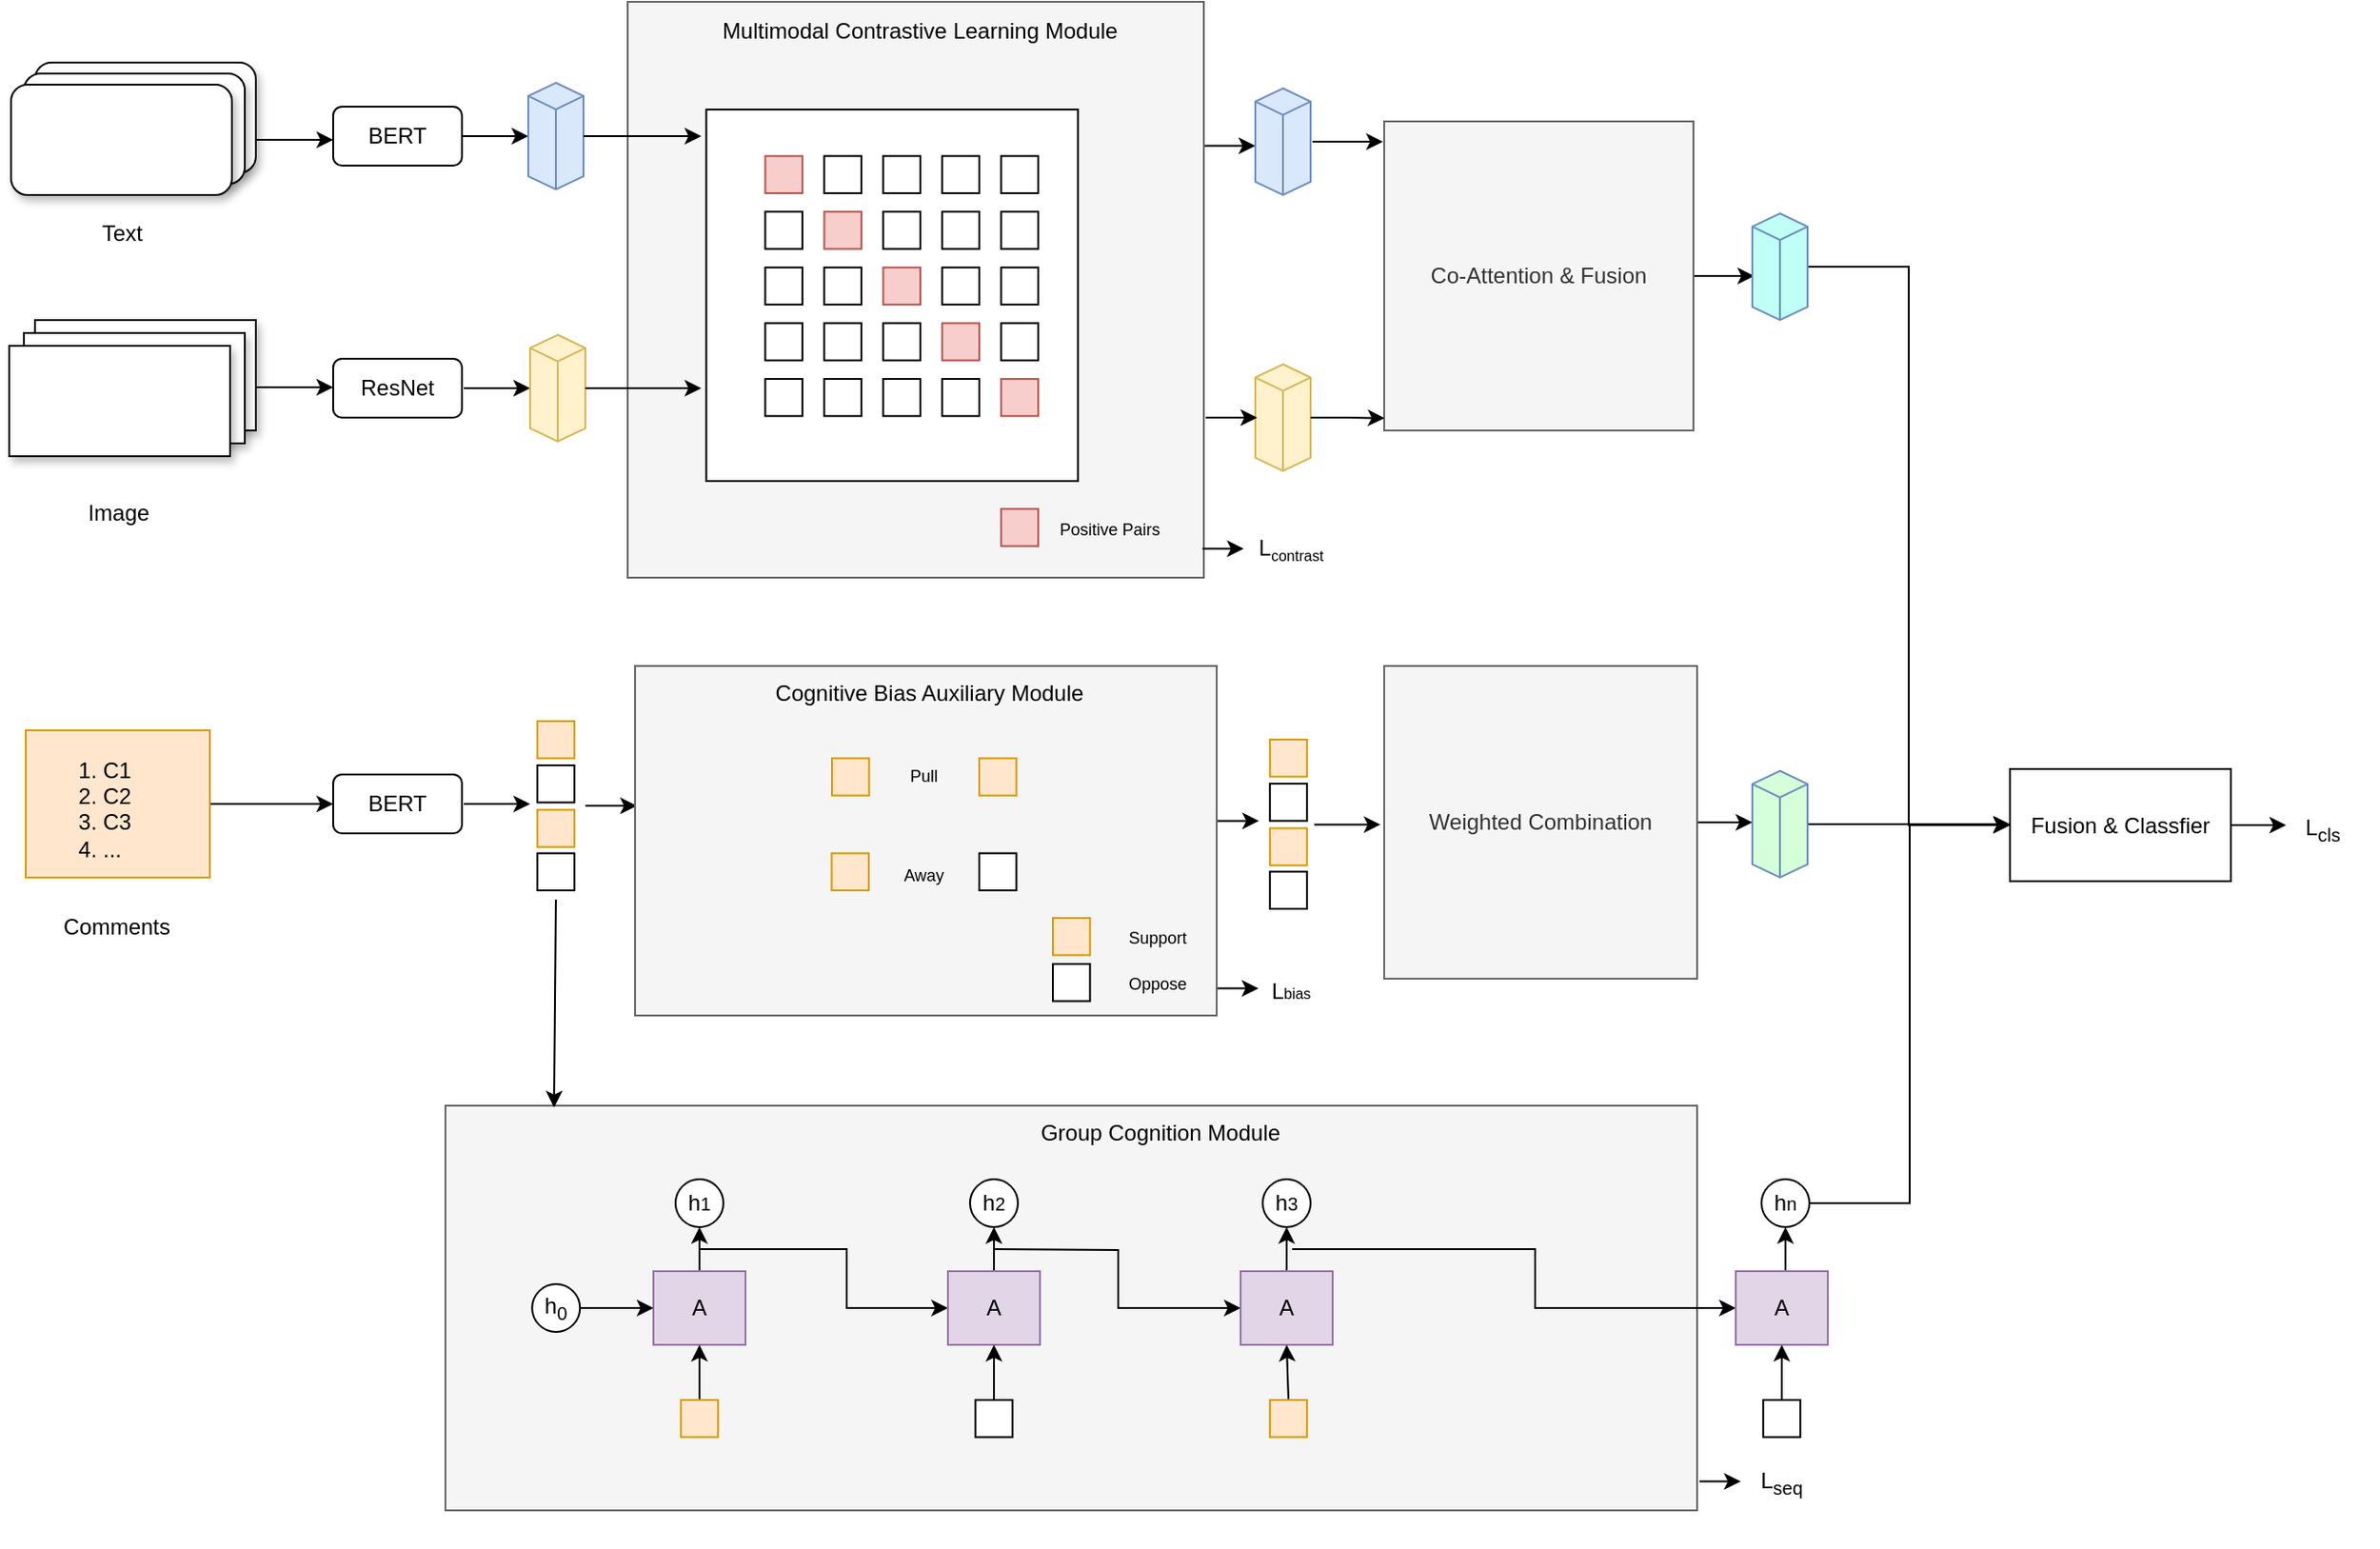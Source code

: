 <mxfile version="26.0.16">
  <diagram name="第 1 页" id="A5arc3K6DWoqKsejv3OW">
    <mxGraphModel dx="2078" dy="919" grid="0" gridSize="10" guides="0" tooltips="1" connect="0" arrows="0" fold="1" page="0" pageScale="1" pageWidth="827" pageHeight="1169" math="0" shadow="0">
      <root>
        <mxCell id="0" />
        <mxCell id="1" parent="0" />
        <mxCell id="rZPklnPWn8Zfk5MZy2Hi-1" value="" style="rounded=1;whiteSpace=wrap;html=1;shadow=1;" parent="1" vertex="1">
          <mxGeometry x="17" y="205" width="120" height="60" as="geometry" />
        </mxCell>
        <mxCell id="rZPklnPWn8Zfk5MZy2Hi-2" value="" style="rounded=1;whiteSpace=wrap;html=1;shadow=1;" parent="1" vertex="1">
          <mxGeometry x="11" y="211" width="120" height="60" as="geometry" />
        </mxCell>
        <mxCell id="rZPklnPWn8Zfk5MZy2Hi-3" value="" style="rounded=1;whiteSpace=wrap;html=1;shadow=1;" parent="1" vertex="1">
          <mxGeometry x="4" y="217" width="120" height="60" as="geometry" />
        </mxCell>
        <mxCell id="rZPklnPWn8Zfk5MZy2Hi-4" value="Text" style="text;html=1;align=center;verticalAlign=middle;resizable=0;points=[];autosize=1;strokeColor=none;fillColor=none;" parent="1" vertex="1">
          <mxGeometry x="39" y="283" width="50" height="30" as="geometry" />
        </mxCell>
        <mxCell id="rZPklnPWn8Zfk5MZy2Hi-6" value="" style="rounded=0;whiteSpace=wrap;html=1;shadow=1;" parent="1" vertex="1">
          <mxGeometry x="17" y="345" width="120" height="60" as="geometry" />
        </mxCell>
        <mxCell id="rZPklnPWn8Zfk5MZy2Hi-7" value="" style="rounded=0;whiteSpace=wrap;html=1;shadow=1;" parent="1" vertex="1">
          <mxGeometry x="11" y="352" width="120" height="60" as="geometry" />
        </mxCell>
        <mxCell id="rZPklnPWn8Zfk5MZy2Hi-8" value="" style="rounded=0;whiteSpace=wrap;html=1;shadow=1;" parent="1" vertex="1">
          <mxGeometry x="3" y="359" width="120" height="60" as="geometry" />
        </mxCell>
        <mxCell id="rZPklnPWn8Zfk5MZy2Hi-9" value="Image" style="text;html=1;align=center;verticalAlign=middle;resizable=0;points=[];autosize=1;strokeColor=none;fillColor=none;" parent="1" vertex="1">
          <mxGeometry x="32" y="435" width="60" height="30" as="geometry" />
        </mxCell>
        <mxCell id="rZPklnPWn8Zfk5MZy2Hi-13" value="" style="rounded=0;orthogonalLoop=1;jettySize=auto;html=1;exitX=1;exitY=0.75;exitDx=0;exitDy=0;entryX=0;entryY=0.5;entryDx=0;entryDy=0;" parent="1" edge="1">
          <mxGeometry relative="1" as="geometry">
            <mxPoint x="137" y="247" as="sourcePoint" />
            <mxPoint x="179" y="247" as="targetPoint" />
          </mxGeometry>
        </mxCell>
        <mxCell id="rZPklnPWn8Zfk5MZy2Hi-17" value="" style="rounded=0;orthogonalLoop=1;jettySize=auto;html=1;" parent="1" source="rZPklnPWn8Zfk5MZy2Hi-10" target="rZPklnPWn8Zfk5MZy2Hi-16" edge="1">
          <mxGeometry relative="1" as="geometry" />
        </mxCell>
        <mxCell id="rZPklnPWn8Zfk5MZy2Hi-10" value="BERT" style="rounded=1;whiteSpace=wrap;html=1;" parent="1" vertex="1">
          <mxGeometry x="179" y="229" width="70" height="32" as="geometry" />
        </mxCell>
        <mxCell id="rZPklnPWn8Zfk5MZy2Hi-11" value="ResNet" style="rounded=1;whiteSpace=wrap;html=1;" parent="1" vertex="1">
          <mxGeometry x="179" y="366" width="70" height="32" as="geometry" />
        </mxCell>
        <mxCell id="rZPklnPWn8Zfk5MZy2Hi-15" value="" style="rounded=0;orthogonalLoop=1;jettySize=auto;html=1;exitX=1;exitY=0.75;exitDx=0;exitDy=0;entryX=0;entryY=0.5;entryDx=0;entryDy=0;" parent="1" edge="1">
          <mxGeometry relative="1" as="geometry">
            <mxPoint x="137" y="381.5" as="sourcePoint" />
            <mxPoint x="179" y="381.5" as="targetPoint" />
          </mxGeometry>
        </mxCell>
        <mxCell id="rZPklnPWn8Zfk5MZy2Hi-16" value="" style="html=1;whiteSpace=wrap;shape=isoCube2;backgroundOutline=1;isoAngle=15;fillColor=#dae8fc;strokeColor=#6c8ebf;" parent="1" vertex="1">
          <mxGeometry x="285" y="216" width="30" height="58" as="geometry" />
        </mxCell>
        <mxCell id="rZPklnPWn8Zfk5MZy2Hi-19" value="" style="rounded=0;orthogonalLoop=1;jettySize=auto;html=1;" parent="1" target="rZPklnPWn8Zfk5MZy2Hi-20" edge="1">
          <mxGeometry relative="1" as="geometry">
            <mxPoint x="250" y="382" as="sourcePoint" />
          </mxGeometry>
        </mxCell>
        <mxCell id="rZPklnPWn8Zfk5MZy2Hi-20" value="" style="html=1;whiteSpace=wrap;shape=isoCube2;backgroundOutline=1;isoAngle=15;fillColor=#fff2cc;strokeColor=#d6b656;" parent="1" vertex="1">
          <mxGeometry x="286" y="353" width="30" height="58" as="geometry" />
        </mxCell>
        <mxCell id="rZPklnPWn8Zfk5MZy2Hi-192" style="edgeStyle=orthogonalEdgeStyle;rounded=0;orthogonalLoop=1;jettySize=auto;html=1;exitX=1;exitY=0.5;exitDx=0;exitDy=0;entryX=0;entryY=0.5;entryDx=0;entryDy=0;" parent="1" source="rZPklnPWn8Zfk5MZy2Hi-23" target="rZPklnPWn8Zfk5MZy2Hi-190" edge="1">
          <mxGeometry relative="1" as="geometry" />
        </mxCell>
        <mxCell id="rZPklnPWn8Zfk5MZy2Hi-23" value="&lt;ol&gt;&lt;li&gt;C1&lt;/li&gt;&lt;li&gt;C2&lt;/li&gt;&lt;li&gt;C3&lt;/li&gt;&lt;li&gt;...&lt;/li&gt;&lt;/ol&gt;" style="text;strokeColor=#d79b00;fillColor=#ffe6cc;html=1;whiteSpace=wrap;verticalAlign=middle;overflow=hidden;" parent="1" vertex="1">
          <mxGeometry x="12" y="568" width="100" height="80" as="geometry" />
        </mxCell>
        <mxCell id="rZPklnPWn8Zfk5MZy2Hi-24" value="Comments" style="text;html=1;align=center;verticalAlign=middle;resizable=0;points=[];autosize=1;strokeColor=none;fillColor=none;" parent="1" vertex="1">
          <mxGeometry x="21" y="660" width="80" height="30" as="geometry" />
        </mxCell>
        <mxCell id="rZPklnPWn8Zfk5MZy2Hi-27" value="" style="group;" parent="1" vertex="1" connectable="0">
          <mxGeometry x="339" y="172" width="331" height="313" as="geometry" />
        </mxCell>
        <mxCell id="rZPklnPWn8Zfk5MZy2Hi-165" style="edgeStyle=orthogonalEdgeStyle;rounded=0;orthogonalLoop=1;jettySize=auto;html=1;exitX=1;exitY=0.25;exitDx=0;exitDy=0;" parent="rZPklnPWn8Zfk5MZy2Hi-27" source="rZPklnPWn8Zfk5MZy2Hi-25" edge="1">
          <mxGeometry relative="1" as="geometry">
            <mxPoint x="341" y="78" as="targetPoint" />
          </mxGeometry>
        </mxCell>
        <mxCell id="rZPklnPWn8Zfk5MZy2Hi-25" value="" style="whiteSpace=wrap;html=1;aspect=fixed;fillColor=#f5f5f5;fontColor=#333333;strokeColor=#666666;" parent="rZPklnPWn8Zfk5MZy2Hi-27" vertex="1">
          <mxGeometry width="313" height="313" as="geometry" />
        </mxCell>
        <mxCell id="rZPklnPWn8Zfk5MZy2Hi-26" value="" style="whiteSpace=wrap;html=1;aspect=fixed;" parent="rZPklnPWn8Zfk5MZy2Hi-27" vertex="1">
          <mxGeometry x="42.71" y="58.561" width="201.935" height="201.935" as="geometry" />
        </mxCell>
        <mxCell id="rZPklnPWn8Zfk5MZy2Hi-28" value="Multimodal Contrastive Learning Module&amp;nbsp;" style="text;html=1;align=center;verticalAlign=middle;whiteSpace=wrap;rounded=0;strokeWidth=5;" parent="rZPklnPWn8Zfk5MZy2Hi-27" vertex="1">
          <mxGeometry x="26.694" y="1.01" width="266.935" height="30.29" as="geometry" />
        </mxCell>
        <mxCell id="rZPklnPWn8Zfk5MZy2Hi-29" value="" style="whiteSpace=wrap;html=1;aspect=fixed;fillColor=#f8cecc;strokeColor=#b85450;" parent="rZPklnPWn8Zfk5MZy2Hi-27" vertex="1">
          <mxGeometry x="74.742" y="83.803" width="20.194" height="20.194" as="geometry" />
        </mxCell>
        <mxCell id="rZPklnPWn8Zfk5MZy2Hi-32" value="" style="whiteSpace=wrap;html=1;aspect=fixed;" parent="rZPklnPWn8Zfk5MZy2Hi-27" vertex="1">
          <mxGeometry x="106.774" y="83.803" width="20.194" height="20.194" as="geometry" />
        </mxCell>
        <mxCell id="rZPklnPWn8Zfk5MZy2Hi-33" value="" style="whiteSpace=wrap;html=1;aspect=fixed;" parent="rZPklnPWn8Zfk5MZy2Hi-27" vertex="1">
          <mxGeometry x="138.806" y="83.803" width="20.194" height="20.194" as="geometry" />
        </mxCell>
        <mxCell id="rZPklnPWn8Zfk5MZy2Hi-38" value="" style="whiteSpace=wrap;html=1;aspect=fixed;" parent="rZPklnPWn8Zfk5MZy2Hi-27" vertex="1">
          <mxGeometry x="170.839" y="83.803" width="20.194" height="20.194" as="geometry" />
        </mxCell>
        <mxCell id="rZPklnPWn8Zfk5MZy2Hi-39" value="" style="whiteSpace=wrap;html=1;aspect=fixed;" parent="rZPklnPWn8Zfk5MZy2Hi-27" vertex="1">
          <mxGeometry x="202.871" y="83.803" width="20.194" height="20.194" as="geometry" />
        </mxCell>
        <mxCell id="rZPklnPWn8Zfk5MZy2Hi-42" value="" style="whiteSpace=wrap;html=1;aspect=fixed;" parent="rZPklnPWn8Zfk5MZy2Hi-27" vertex="1">
          <mxGeometry x="74.742" y="114.094" width="20.194" height="20.194" as="geometry" />
        </mxCell>
        <mxCell id="rZPklnPWn8Zfk5MZy2Hi-48" value="" style="whiteSpace=wrap;html=1;aspect=fixed;" parent="rZPklnPWn8Zfk5MZy2Hi-27" vertex="1">
          <mxGeometry x="74.742" y="144.384" width="20.194" height="20.194" as="geometry" />
        </mxCell>
        <mxCell id="rZPklnPWn8Zfk5MZy2Hi-51" value="" style="whiteSpace=wrap;html=1;aspect=fixed;" parent="rZPklnPWn8Zfk5MZy2Hi-27" vertex="1">
          <mxGeometry x="74.742" y="174.674" width="20.194" height="20.194" as="geometry" />
        </mxCell>
        <mxCell id="rZPklnPWn8Zfk5MZy2Hi-52" value="" style="whiteSpace=wrap;html=1;aspect=fixed;" parent="rZPklnPWn8Zfk5MZy2Hi-27" vertex="1">
          <mxGeometry x="74.742" y="204.965" width="20.194" height="20.194" as="geometry" />
        </mxCell>
        <mxCell id="rZPklnPWn8Zfk5MZy2Hi-55" value="" style="whiteSpace=wrap;html=1;aspect=fixed;" parent="rZPklnPWn8Zfk5MZy2Hi-27" vertex="1">
          <mxGeometry x="106.774" y="204.965" width="20.194" height="20.194" as="geometry" />
        </mxCell>
        <mxCell id="rZPklnPWn8Zfk5MZy2Hi-57" value="" style="whiteSpace=wrap;html=1;aspect=fixed;" parent="rZPklnPWn8Zfk5MZy2Hi-27" vertex="1">
          <mxGeometry x="138.806" y="204.965" width="20.194" height="20.194" as="geometry" />
        </mxCell>
        <mxCell id="rZPklnPWn8Zfk5MZy2Hi-58" value="" style="whiteSpace=wrap;html=1;aspect=fixed;" parent="rZPklnPWn8Zfk5MZy2Hi-27" vertex="1">
          <mxGeometry x="170.839" y="204.965" width="20.194" height="20.194" as="geometry" />
        </mxCell>
        <mxCell id="rZPklnPWn8Zfk5MZy2Hi-59" value="" style="whiteSpace=wrap;html=1;aspect=fixed;fillColor=#f8cecc;strokeColor=#b85450;" parent="rZPklnPWn8Zfk5MZy2Hi-27" vertex="1">
          <mxGeometry x="202.871" y="204.965" width="20.194" height="20.194" as="geometry" />
        </mxCell>
        <mxCell id="rZPklnPWn8Zfk5MZy2Hi-61" value="" style="whiteSpace=wrap;html=1;aspect=fixed;" parent="rZPklnPWn8Zfk5MZy2Hi-27" vertex="1">
          <mxGeometry x="202.871" y="174.674" width="20.194" height="20.194" as="geometry" />
        </mxCell>
        <mxCell id="rZPklnPWn8Zfk5MZy2Hi-62" value="" style="whiteSpace=wrap;html=1;aspect=fixed;" parent="rZPklnPWn8Zfk5MZy2Hi-27" vertex="1">
          <mxGeometry x="202.871" y="144.384" width="20.194" height="20.194" as="geometry" />
        </mxCell>
        <mxCell id="rZPklnPWn8Zfk5MZy2Hi-82" value="" style="whiteSpace=wrap;html=1;aspect=fixed;" parent="rZPklnPWn8Zfk5MZy2Hi-27" vertex="1">
          <mxGeometry x="202.871" y="114.094" width="20.194" height="20.194" as="geometry" />
        </mxCell>
        <mxCell id="rZPklnPWn8Zfk5MZy2Hi-83" value="" style="whiteSpace=wrap;html=1;aspect=fixed;fillColor=#f8cecc;strokeColor=#b85450;" parent="rZPklnPWn8Zfk5MZy2Hi-27" vertex="1">
          <mxGeometry x="106.774" y="114.094" width="20.194" height="20.194" as="geometry" />
        </mxCell>
        <mxCell id="rZPklnPWn8Zfk5MZy2Hi-86" value="" style="whiteSpace=wrap;html=1;aspect=fixed;" parent="rZPklnPWn8Zfk5MZy2Hi-27" vertex="1">
          <mxGeometry x="106.774" y="144.384" width="20.194" height="20.194" as="geometry" />
        </mxCell>
        <mxCell id="rZPklnPWn8Zfk5MZy2Hi-87" value="" style="whiteSpace=wrap;html=1;aspect=fixed;" parent="rZPklnPWn8Zfk5MZy2Hi-27" vertex="1">
          <mxGeometry x="106.774" y="174.674" width="20.194" height="20.194" as="geometry" />
        </mxCell>
        <mxCell id="rZPklnPWn8Zfk5MZy2Hi-88" value="" style="whiteSpace=wrap;html=1;aspect=fixed;" parent="rZPklnPWn8Zfk5MZy2Hi-27" vertex="1">
          <mxGeometry x="138.806" y="114.094" width="20.194" height="20.194" as="geometry" />
        </mxCell>
        <mxCell id="rZPklnPWn8Zfk5MZy2Hi-89" value="" style="whiteSpace=wrap;html=1;aspect=fixed;fillColor=#f8cecc;strokeColor=#b85450;" parent="rZPklnPWn8Zfk5MZy2Hi-27" vertex="1">
          <mxGeometry x="138.806" y="144.384" width="20.194" height="20.194" as="geometry" />
        </mxCell>
        <mxCell id="rZPklnPWn8Zfk5MZy2Hi-91" value="" style="whiteSpace=wrap;html=1;aspect=fixed;" parent="rZPklnPWn8Zfk5MZy2Hi-27" vertex="1">
          <mxGeometry x="138.806" y="174.674" width="20.194" height="20.194" as="geometry" />
        </mxCell>
        <mxCell id="rZPklnPWn8Zfk5MZy2Hi-118" value="" style="whiteSpace=wrap;html=1;aspect=fixed;" parent="rZPklnPWn8Zfk5MZy2Hi-27" vertex="1">
          <mxGeometry x="170.839" y="114.094" width="20.194" height="20.194" as="geometry" />
        </mxCell>
        <mxCell id="rZPklnPWn8Zfk5MZy2Hi-119" value="" style="whiteSpace=wrap;html=1;aspect=fixed;" parent="rZPklnPWn8Zfk5MZy2Hi-27" vertex="1">
          <mxGeometry x="170.839" y="144.384" width="20.194" height="20.194" as="geometry" />
        </mxCell>
        <mxCell id="rZPklnPWn8Zfk5MZy2Hi-149" value="" style="whiteSpace=wrap;html=1;aspect=fixed;fillColor=#f8cecc;strokeColor=#b85450;" parent="rZPklnPWn8Zfk5MZy2Hi-27" vertex="1">
          <mxGeometry x="170.839" y="174.674" width="20.194" height="20.194" as="geometry" />
        </mxCell>
        <mxCell id="rZPklnPWn8Zfk5MZy2Hi-155" value="" style="whiteSpace=wrap;html=1;aspect=fixed;fillColor=#f8cecc;strokeColor=#b85450;" parent="rZPklnPWn8Zfk5MZy2Hi-27" vertex="1">
          <mxGeometry x="202.871" y="275.642" width="20.194" height="20.194" as="geometry" />
        </mxCell>
        <mxCell id="rZPklnPWn8Zfk5MZy2Hi-156" value="&lt;font style=&quot;font-size: 9px;&quot;&gt;Positive Pairs&lt;/font&gt;" style="text;html=1;align=center;verticalAlign=middle;whiteSpace=wrap;rounded=0;" parent="rZPklnPWn8Zfk5MZy2Hi-27" vertex="1">
          <mxGeometry x="229.565" y="270.594" width="64.065" height="30.29" as="geometry" />
        </mxCell>
        <mxCell id="rZPklnPWn8Zfk5MZy2Hi-157" value="" style="rounded=0;orthogonalLoop=1;jettySize=auto;html=1;exitX=1;exitY=0.75;exitDx=0;exitDy=0;" parent="rZPklnPWn8Zfk5MZy2Hi-27" edge="1">
          <mxGeometry relative="1" as="geometry">
            <mxPoint x="312.258" y="297.255" as="sourcePoint" />
            <mxPoint x="334.681" y="297.255" as="targetPoint" />
          </mxGeometry>
        </mxCell>
        <mxCell id="rZPklnPWn8Zfk5MZy2Hi-150" style="edgeStyle=orthogonalEdgeStyle;rounded=0;orthogonalLoop=1;jettySize=auto;html=1;exitX=1;exitY=0.5;exitDx=0;exitDy=0;exitPerimeter=0;" parent="1" source="rZPklnPWn8Zfk5MZy2Hi-16" edge="1">
          <mxGeometry relative="1" as="geometry">
            <mxPoint x="379" y="245" as="targetPoint" />
          </mxGeometry>
        </mxCell>
        <mxCell id="rZPklnPWn8Zfk5MZy2Hi-152" style="edgeStyle=orthogonalEdgeStyle;rounded=0;orthogonalLoop=1;jettySize=auto;html=1;exitX=1;exitY=0.5;exitDx=0;exitDy=0;exitPerimeter=0;" parent="1" source="rZPklnPWn8Zfk5MZy2Hi-20" edge="1">
          <mxGeometry relative="1" as="geometry">
            <mxPoint x="379" y="382" as="targetPoint" />
          </mxGeometry>
        </mxCell>
        <mxCell id="rZPklnPWn8Zfk5MZy2Hi-177" style="edgeStyle=orthogonalEdgeStyle;rounded=0;orthogonalLoop=1;jettySize=auto;html=1;exitX=1;exitY=0.5;exitDx=0;exitDy=0;exitPerimeter=0;entryX=-0.004;entryY=0.069;entryDx=0;entryDy=0;entryPerimeter=0;" parent="1" target="rZPklnPWn8Zfk5MZy2Hi-173" edge="1">
          <mxGeometry relative="1" as="geometry">
            <mxPoint x="741" y="248" as="targetPoint" />
            <mxPoint x="711" y="248" as="sourcePoint" />
          </mxGeometry>
        </mxCell>
        <mxCell id="rZPklnPWn8Zfk5MZy2Hi-161" value="" style="html=1;whiteSpace=wrap;shape=isoCube2;backgroundOutline=1;isoAngle=15;fillColor=#dae8fc;strokeColor=#6c8ebf;" parent="1" vertex="1">
          <mxGeometry x="680" y="219" width="30" height="58" as="geometry" />
        </mxCell>
        <mxCell id="rZPklnPWn8Zfk5MZy2Hi-162" value="" style="html=1;whiteSpace=wrap;shape=isoCube2;backgroundOutline=1;isoAngle=15;fillColor=#fff2cc;strokeColor=#d6b656;" parent="1" vertex="1">
          <mxGeometry x="680" y="369" width="30" height="58" as="geometry" />
        </mxCell>
        <mxCell id="rZPklnPWn8Zfk5MZy2Hi-172" style="edgeStyle=orthogonalEdgeStyle;rounded=0;orthogonalLoop=1;jettySize=auto;html=1;exitX=1;exitY=0.25;exitDx=0;exitDy=0;" parent="1" edge="1">
          <mxGeometry relative="1" as="geometry">
            <mxPoint x="681" y="398" as="targetPoint" />
            <mxPoint x="653" y="398" as="sourcePoint" />
          </mxGeometry>
        </mxCell>
        <mxCell id="rZPklnPWn8Zfk5MZy2Hi-189" style="edgeStyle=orthogonalEdgeStyle;rounded=0;orthogonalLoop=1;jettySize=auto;html=1;exitX=1;exitY=0.5;exitDx=0;exitDy=0;" parent="1" source="rZPklnPWn8Zfk5MZy2Hi-173" edge="1">
          <mxGeometry relative="1" as="geometry">
            <mxPoint x="951" y="321" as="targetPoint" />
          </mxGeometry>
        </mxCell>
        <mxCell id="rZPklnPWn8Zfk5MZy2Hi-173" value="Co-Attention &amp;amp; Fusion" style="whiteSpace=wrap;html=1;aspect=fixed;fillColor=#f5f5f5;fontColor=#333333;strokeColor=#666666;" parent="1" vertex="1">
          <mxGeometry x="750" y="237" width="168" height="168" as="geometry" />
        </mxCell>
        <mxCell id="rZPklnPWn8Zfk5MZy2Hi-178" style="edgeStyle=orthogonalEdgeStyle;rounded=0;orthogonalLoop=1;jettySize=auto;html=1;exitX=1;exitY=0.5;exitDx=0;exitDy=0;exitPerimeter=0;entryX=0.001;entryY=0.96;entryDx=0;entryDy=0;entryPerimeter=0;" parent="1" source="rZPklnPWn8Zfk5MZy2Hi-162" target="rZPklnPWn8Zfk5MZy2Hi-173" edge="1">
          <mxGeometry relative="1" as="geometry" />
        </mxCell>
        <mxCell id="rZPklnPWn8Zfk5MZy2Hi-443" style="edgeStyle=orthogonalEdgeStyle;rounded=0;orthogonalLoop=1;jettySize=auto;html=1;entryX=0;entryY=0.5;entryDx=0;entryDy=0;" parent="1" source="rZPklnPWn8Zfk5MZy2Hi-179" target="rZPklnPWn8Zfk5MZy2Hi-429" edge="1">
          <mxGeometry relative="1" as="geometry" />
        </mxCell>
        <mxCell id="rZPklnPWn8Zfk5MZy2Hi-179" value="" style="html=1;whiteSpace=wrap;shape=isoCube2;backgroundOutline=1;isoAngle=15;fillColor=#C0FFF5;strokeColor=#6c8ebf;" parent="1" vertex="1">
          <mxGeometry x="950" y="287" width="30" height="58" as="geometry" />
        </mxCell>
        <mxCell id="rZPklnPWn8Zfk5MZy2Hi-190" value="BERT" style="rounded=1;whiteSpace=wrap;html=1;" parent="1" vertex="1">
          <mxGeometry x="179" y="592" width="70" height="32" as="geometry" />
        </mxCell>
        <mxCell id="rZPklnPWn8Zfk5MZy2Hi-191" value="" style="rounded=0;orthogonalLoop=1;jettySize=auto;html=1;" parent="1" edge="1">
          <mxGeometry relative="1" as="geometry">
            <mxPoint x="250" y="608" as="sourcePoint" />
            <mxPoint x="286" y="608" as="targetPoint" />
          </mxGeometry>
        </mxCell>
        <mxCell id="rZPklnPWn8Zfk5MZy2Hi-193" value="" style="whiteSpace=wrap;html=1;aspect=fixed;fillColor=#ffe6cc;strokeColor=#d79b00;" parent="1" vertex="1">
          <mxGeometry x="289.902" y="563.005" width="20.194" height="20.194" as="geometry" />
        </mxCell>
        <mxCell id="rZPklnPWn8Zfk5MZy2Hi-196" value="" style="whiteSpace=wrap;html=1;aspect=fixed;" parent="1" vertex="1">
          <mxGeometry x="289.902" y="587.005" width="20.194" height="20.194" as="geometry" />
        </mxCell>
        <mxCell id="rZPklnPWn8Zfk5MZy2Hi-197" value="" style="whiteSpace=wrap;html=1;aspect=fixed;fillColor=#ffe6cc;strokeColor=#d79b00;" parent="1" vertex="1">
          <mxGeometry x="289.902" y="611.195" width="20.194" height="20.194" as="geometry" />
        </mxCell>
        <mxCell id="rZPklnPWn8Zfk5MZy2Hi-198" value="" style="whiteSpace=wrap;html=1;aspect=fixed;" parent="1" vertex="1">
          <mxGeometry x="289.902" y="634.805" width="20.194" height="20.194" as="geometry" />
        </mxCell>
        <mxCell id="rZPklnPWn8Zfk5MZy2Hi-202" value="" style="rounded=0;orthogonalLoop=1;jettySize=auto;html=1;" parent="1" edge="1">
          <mxGeometry relative="1" as="geometry">
            <mxPoint x="316" y="609" as="sourcePoint" />
            <mxPoint x="344" y="609" as="targetPoint" />
          </mxGeometry>
        </mxCell>
        <mxCell id="rZPklnPWn8Zfk5MZy2Hi-236" style="edgeStyle=orthogonalEdgeStyle;rounded=0;orthogonalLoop=1;jettySize=auto;html=1;exitX=1;exitY=0.5;exitDx=0;exitDy=0;" parent="1" source="rZPklnPWn8Zfk5MZy2Hi-222" edge="1">
          <mxGeometry relative="1" as="geometry">
            <mxPoint x="950" y="618" as="targetPoint" />
          </mxGeometry>
        </mxCell>
        <mxCell id="rZPklnPWn8Zfk5MZy2Hi-222" value="Weighted Combination" style="whiteSpace=wrap;html=1;aspect=fixed;fillColor=#f5f5f5;fontColor=#333333;strokeColor=#666666;" parent="1" vertex="1">
          <mxGeometry x="750" y="533" width="170" height="170" as="geometry" />
        </mxCell>
        <mxCell id="rZPklnPWn8Zfk5MZy2Hi-223" value="" style="whiteSpace=wrap;html=1;aspect=fixed;fillColor=#ffe6cc;strokeColor=#d79b00;" parent="1" vertex="1">
          <mxGeometry x="687.902" y="573.005" width="20.194" height="20.194" as="geometry" />
        </mxCell>
        <mxCell id="rZPklnPWn8Zfk5MZy2Hi-224" value="" style="whiteSpace=wrap;html=1;aspect=fixed;" parent="1" vertex="1">
          <mxGeometry x="687.902" y="597.005" width="20.194" height="20.194" as="geometry" />
        </mxCell>
        <mxCell id="rZPklnPWn8Zfk5MZy2Hi-225" value="" style="whiteSpace=wrap;html=1;aspect=fixed;fillColor=#ffe6cc;strokeColor=#d79b00;" parent="1" vertex="1">
          <mxGeometry x="687.902" y="621.195" width="20.194" height="20.194" as="geometry" />
        </mxCell>
        <mxCell id="rZPklnPWn8Zfk5MZy2Hi-226" value="" style="whiteSpace=wrap;html=1;aspect=fixed;" parent="1" vertex="1">
          <mxGeometry x="687.902" y="644.805" width="20.194" height="20.194" as="geometry" />
        </mxCell>
        <mxCell id="rZPklnPWn8Zfk5MZy2Hi-231" value="" style="rounded=0;orthogonalLoop=1;jettySize=auto;html=1;" parent="1" edge="1">
          <mxGeometry relative="1" as="geometry">
            <mxPoint x="659" y="617.2" as="sourcePoint" />
            <mxPoint x="682" y="617.2" as="targetPoint" />
          </mxGeometry>
        </mxCell>
        <mxCell id="rZPklnPWn8Zfk5MZy2Hi-232" value="" style="rounded=0;orthogonalLoop=1;jettySize=auto;html=1;" parent="1" edge="1">
          <mxGeometry relative="1" as="geometry">
            <mxPoint x="712" y="619.2" as="sourcePoint" />
            <mxPoint x="748" y="619.2" as="targetPoint" />
          </mxGeometry>
        </mxCell>
        <mxCell id="rZPklnPWn8Zfk5MZy2Hi-442" style="edgeStyle=orthogonalEdgeStyle;rounded=0;orthogonalLoop=1;jettySize=auto;html=1;exitX=1;exitY=0.5;exitDx=0;exitDy=0;exitPerimeter=0;" parent="1" source="rZPklnPWn8Zfk5MZy2Hi-234" edge="1">
          <mxGeometry relative="1" as="geometry">
            <mxPoint x="1090" y="619" as="targetPoint" />
          </mxGeometry>
        </mxCell>
        <mxCell id="rZPklnPWn8Zfk5MZy2Hi-234" value="" style="html=1;whiteSpace=wrap;shape=isoCube2;backgroundOutline=1;isoAngle=15;fillColor=light-dark(#D4FFD8,#002A22);strokeColor=#6c8ebf;" parent="1" vertex="1">
          <mxGeometry x="950" y="590" width="30" height="58" as="geometry" />
        </mxCell>
        <mxCell id="rZPklnPWn8Zfk5MZy2Hi-160" value="L&lt;sub&gt;&lt;font style=&quot;font-size: 8px;&quot;&gt;contrast&lt;/font&gt;&lt;/sub&gt;" style="text;html=1;align=center;verticalAlign=middle;whiteSpace=wrap;rounded=0;" parent="1" vertex="1">
          <mxGeometry x="680" y="455" width="39" height="30" as="geometry" />
        </mxCell>
        <mxCell id="rZPklnPWn8Zfk5MZy2Hi-239" value="" style="rounded=0;orthogonalLoop=1;jettySize=auto;html=1;exitX=1;exitY=0.75;exitDx=0;exitDy=0;" parent="1" edge="1">
          <mxGeometry relative="1" as="geometry">
            <mxPoint x="659.258" y="708.255" as="sourcePoint" />
            <mxPoint x="681.681" y="708.255" as="targetPoint" />
          </mxGeometry>
        </mxCell>
        <mxCell id="rZPklnPWn8Zfk5MZy2Hi-240" value="L&lt;span style=&quot;font-size: 8px;&quot;&gt;bias&lt;/span&gt;" style="text;html=1;align=center;verticalAlign=middle;whiteSpace=wrap;rounded=0;" parent="1" vertex="1">
          <mxGeometry x="680" y="695" width="39" height="30" as="geometry" />
        </mxCell>
        <mxCell id="rZPklnPWn8Zfk5MZy2Hi-396" value="" style="group" parent="1" vertex="1" connectable="0">
          <mxGeometry x="240" y="772" width="780" height="240" as="geometry" />
        </mxCell>
        <mxCell id="rZPklnPWn8Zfk5MZy2Hi-295" value="" style="rounded=0;whiteSpace=wrap;html=1;fillColor=#f5f5f5;fontColor=#333333;strokeColor=#666666;flipH=1;" parent="rZPklnPWn8Zfk5MZy2Hi-396" vertex="1">
          <mxGeometry width="680" height="220" as="geometry" />
        </mxCell>
        <mxCell id="rZPklnPWn8Zfk5MZy2Hi-372" style="edgeStyle=orthogonalEdgeStyle;rounded=0;orthogonalLoop=1;jettySize=auto;html=1;exitX=0.5;exitY=0;exitDx=0;exitDy=0;entryX=0.5;entryY=1;entryDx=0;entryDy=0;" parent="rZPklnPWn8Zfk5MZy2Hi-396" source="rZPklnPWn8Zfk5MZy2Hi-373" target="rZPklnPWn8Zfk5MZy2Hi-384" edge="1">
          <mxGeometry relative="1" as="geometry" />
        </mxCell>
        <mxCell id="X0D2-6L0qY5ZADhevOa7-4" style="edgeStyle=orthogonalEdgeStyle;rounded=0;orthogonalLoop=1;jettySize=auto;html=1;exitX=0.5;exitY=0;exitDx=0;exitDy=0;entryX=0;entryY=0.5;entryDx=0;entryDy=0;" edge="1" parent="rZPklnPWn8Zfk5MZy2Hi-396" source="rZPklnPWn8Zfk5MZy2Hi-373" target="rZPklnPWn8Zfk5MZy2Hi-376">
          <mxGeometry relative="1" as="geometry">
            <Array as="points">
              <mxPoint x="138" y="78" />
              <mxPoint x="218" y="78" />
              <mxPoint x="218" y="110" />
            </Array>
          </mxGeometry>
        </mxCell>
        <mxCell id="rZPklnPWn8Zfk5MZy2Hi-373" value="A" style="rounded=0;whiteSpace=wrap;html=1;fillColor=#e1d5e7;strokeColor=#9673a6;" parent="rZPklnPWn8Zfk5MZy2Hi-396" vertex="1">
          <mxGeometry x="113" y="90" width="50" height="40" as="geometry" />
        </mxCell>
        <mxCell id="rZPklnPWn8Zfk5MZy2Hi-374" style="edgeStyle=orthogonalEdgeStyle;rounded=0;orthogonalLoop=1;jettySize=auto;html=1;entryX=0;entryY=0.5;entryDx=0;entryDy=0;" parent="rZPklnPWn8Zfk5MZy2Hi-396" target="rZPklnPWn8Zfk5MZy2Hi-379" edge="1">
          <mxGeometry relative="1" as="geometry">
            <mxPoint x="298" y="78" as="sourcePoint" />
          </mxGeometry>
        </mxCell>
        <mxCell id="rZPklnPWn8Zfk5MZy2Hi-375" style="edgeStyle=orthogonalEdgeStyle;rounded=0;orthogonalLoop=1;jettySize=auto;html=1;exitX=0.5;exitY=0;exitDx=0;exitDy=0;entryX=0.5;entryY=1;entryDx=0;entryDy=0;" parent="rZPklnPWn8Zfk5MZy2Hi-396" source="rZPklnPWn8Zfk5MZy2Hi-376" target="rZPklnPWn8Zfk5MZy2Hi-385" edge="1">
          <mxGeometry relative="1" as="geometry" />
        </mxCell>
        <mxCell id="rZPklnPWn8Zfk5MZy2Hi-376" value="A" style="rounded=0;whiteSpace=wrap;html=1;fillColor=#e1d5e7;strokeColor=#9673a6;" parent="rZPklnPWn8Zfk5MZy2Hi-396" vertex="1">
          <mxGeometry x="273" y="90" width="50" height="40" as="geometry" />
        </mxCell>
        <mxCell id="rZPklnPWn8Zfk5MZy2Hi-377" style="edgeStyle=orthogonalEdgeStyle;rounded=0;orthogonalLoop=1;jettySize=auto;html=1;entryX=0;entryY=0.5;entryDx=0;entryDy=0;" parent="rZPklnPWn8Zfk5MZy2Hi-396" target="rZPklnPWn8Zfk5MZy2Hi-381" edge="1">
          <mxGeometry relative="1" as="geometry">
            <mxPoint x="460" y="78" as="sourcePoint" />
            <Array as="points">
              <mxPoint x="482" y="78" />
              <mxPoint x="592" y="78" />
              <mxPoint x="592" y="110" />
            </Array>
          </mxGeometry>
        </mxCell>
        <mxCell id="rZPklnPWn8Zfk5MZy2Hi-378" style="edgeStyle=orthogonalEdgeStyle;rounded=0;orthogonalLoop=1;jettySize=auto;html=1;exitX=0.5;exitY=0;exitDx=0;exitDy=0;entryX=0.5;entryY=1;entryDx=0;entryDy=0;" parent="rZPklnPWn8Zfk5MZy2Hi-396" source="rZPklnPWn8Zfk5MZy2Hi-379" target="rZPklnPWn8Zfk5MZy2Hi-386" edge="1">
          <mxGeometry relative="1" as="geometry" />
        </mxCell>
        <mxCell id="rZPklnPWn8Zfk5MZy2Hi-379" value="A" style="rounded=0;whiteSpace=wrap;html=1;fillColor=#e1d5e7;strokeColor=#9673a6;" parent="rZPklnPWn8Zfk5MZy2Hi-396" vertex="1">
          <mxGeometry x="432" y="90" width="50" height="40" as="geometry" />
        </mxCell>
        <mxCell id="rZPklnPWn8Zfk5MZy2Hi-380" style="edgeStyle=orthogonalEdgeStyle;rounded=0;orthogonalLoop=1;jettySize=auto;html=1;exitX=0.5;exitY=0;exitDx=0;exitDy=0;entryX=0.5;entryY=1;entryDx=0;entryDy=0;" parent="rZPklnPWn8Zfk5MZy2Hi-396" source="rZPklnPWn8Zfk5MZy2Hi-381" target="rZPklnPWn8Zfk5MZy2Hi-387" edge="1">
          <mxGeometry relative="1" as="geometry" />
        </mxCell>
        <mxCell id="rZPklnPWn8Zfk5MZy2Hi-381" value="A" style="rounded=0;whiteSpace=wrap;html=1;fillColor=#e1d5e7;strokeColor=#9673a6;" parent="rZPklnPWn8Zfk5MZy2Hi-396" vertex="1">
          <mxGeometry x="701" y="90" width="50" height="40" as="geometry" />
        </mxCell>
        <mxCell id="rZPklnPWn8Zfk5MZy2Hi-382" style="edgeStyle=orthogonalEdgeStyle;rounded=0;orthogonalLoop=1;jettySize=auto;html=1;exitX=1;exitY=0.5;exitDx=0;exitDy=0;entryX=0;entryY=0.5;entryDx=0;entryDy=0;" parent="rZPklnPWn8Zfk5MZy2Hi-396" source="rZPklnPWn8Zfk5MZy2Hi-383" target="rZPklnPWn8Zfk5MZy2Hi-373" edge="1">
          <mxGeometry relative="1" as="geometry" />
        </mxCell>
        <mxCell id="rZPklnPWn8Zfk5MZy2Hi-383" value="h&lt;sub&gt;0&lt;/sub&gt;" style="ellipse;whiteSpace=wrap;html=1;aspect=fixed;" parent="rZPklnPWn8Zfk5MZy2Hi-396" vertex="1">
          <mxGeometry x="47.1" y="97" width="26" height="26" as="geometry" />
        </mxCell>
        <mxCell id="rZPklnPWn8Zfk5MZy2Hi-384" value="h&lt;span style=&quot;font-size: 10px;&quot;&gt;1&lt;/span&gt;" style="ellipse;whiteSpace=wrap;html=1;aspect=fixed;" parent="rZPklnPWn8Zfk5MZy2Hi-396" vertex="1">
          <mxGeometry x="125" y="40" width="26" height="26" as="geometry" />
        </mxCell>
        <mxCell id="rZPklnPWn8Zfk5MZy2Hi-385" value="h&lt;span style=&quot;font-size: 10px;&quot;&gt;2&lt;/span&gt;" style="ellipse;whiteSpace=wrap;html=1;aspect=fixed;" parent="rZPklnPWn8Zfk5MZy2Hi-396" vertex="1">
          <mxGeometry x="285" y="40" width="26" height="26" as="geometry" />
        </mxCell>
        <mxCell id="rZPklnPWn8Zfk5MZy2Hi-386" value="h&lt;span style=&quot;font-size: 10px;&quot;&gt;3&lt;/span&gt;" style="ellipse;whiteSpace=wrap;html=1;aspect=fixed;" parent="rZPklnPWn8Zfk5MZy2Hi-396" vertex="1">
          <mxGeometry x="444" y="40" width="26" height="26" as="geometry" />
        </mxCell>
        <mxCell id="rZPklnPWn8Zfk5MZy2Hi-387" value="h&lt;span style=&quot;font-size: 10px;&quot;&gt;n&lt;/span&gt;" style="ellipse;whiteSpace=wrap;html=1;aspect=fixed;" parent="rZPklnPWn8Zfk5MZy2Hi-396" vertex="1">
          <mxGeometry x="715" y="40" width="26" height="26" as="geometry" />
        </mxCell>
        <mxCell id="rZPklnPWn8Zfk5MZy2Hi-388" style="edgeStyle=orthogonalEdgeStyle;rounded=0;orthogonalLoop=1;jettySize=auto;html=1;exitX=0.5;exitY=0;exitDx=0;exitDy=0;entryX=0.5;entryY=1;entryDx=0;entryDy=0;" parent="rZPklnPWn8Zfk5MZy2Hi-396" source="rZPklnPWn8Zfk5MZy2Hi-389" target="rZPklnPWn8Zfk5MZy2Hi-373" edge="1">
          <mxGeometry relative="1" as="geometry" />
        </mxCell>
        <mxCell id="rZPklnPWn8Zfk5MZy2Hi-389" value="" style="whiteSpace=wrap;html=1;aspect=fixed;fillColor=#ffe6cc;strokeColor=#d79b00;" parent="rZPklnPWn8Zfk5MZy2Hi-396" vertex="1">
          <mxGeometry x="127.902" y="160.005" width="20.194" height="20.194" as="geometry" />
        </mxCell>
        <mxCell id="rZPklnPWn8Zfk5MZy2Hi-390" style="edgeStyle=orthogonalEdgeStyle;rounded=0;orthogonalLoop=1;jettySize=auto;html=1;exitX=0.5;exitY=0;exitDx=0;exitDy=0;entryX=0.5;entryY=1;entryDx=0;entryDy=0;" parent="rZPklnPWn8Zfk5MZy2Hi-396" source="rZPklnPWn8Zfk5MZy2Hi-391" target="rZPklnPWn8Zfk5MZy2Hi-376" edge="1">
          <mxGeometry relative="1" as="geometry" />
        </mxCell>
        <mxCell id="rZPklnPWn8Zfk5MZy2Hi-391" value="" style="whiteSpace=wrap;html=1;aspect=fixed;" parent="rZPklnPWn8Zfk5MZy2Hi-396" vertex="1">
          <mxGeometry x="287.902" y="160.005" width="20.194" height="20.194" as="geometry" />
        </mxCell>
        <mxCell id="rZPklnPWn8Zfk5MZy2Hi-392" style="edgeStyle=orthogonalEdgeStyle;rounded=0;orthogonalLoop=1;jettySize=auto;html=1;exitX=0.5;exitY=0;exitDx=0;exitDy=0;entryX=0.5;entryY=1;entryDx=0;entryDy=0;" parent="rZPklnPWn8Zfk5MZy2Hi-396" source="rZPklnPWn8Zfk5MZy2Hi-393" target="rZPklnPWn8Zfk5MZy2Hi-379" edge="1">
          <mxGeometry relative="1" as="geometry" />
        </mxCell>
        <mxCell id="rZPklnPWn8Zfk5MZy2Hi-393" value="" style="whiteSpace=wrap;html=1;aspect=fixed;fillColor=#ffe6cc;strokeColor=#d79b00;" parent="rZPklnPWn8Zfk5MZy2Hi-396" vertex="1">
          <mxGeometry x="447.902" y="160.005" width="20.194" height="20.194" as="geometry" />
        </mxCell>
        <mxCell id="rZPklnPWn8Zfk5MZy2Hi-394" style="edgeStyle=orthogonalEdgeStyle;rounded=0;orthogonalLoop=1;jettySize=auto;html=1;exitX=0.5;exitY=0;exitDx=0;exitDy=0;entryX=0.5;entryY=1;entryDx=0;entryDy=0;" parent="rZPklnPWn8Zfk5MZy2Hi-396" source="rZPklnPWn8Zfk5MZy2Hi-395" target="rZPklnPWn8Zfk5MZy2Hi-381" edge="1">
          <mxGeometry relative="1" as="geometry" />
        </mxCell>
        <mxCell id="rZPklnPWn8Zfk5MZy2Hi-395" value="" style="whiteSpace=wrap;html=1;aspect=fixed;" parent="rZPklnPWn8Zfk5MZy2Hi-396" vertex="1">
          <mxGeometry x="715.902" y="160.005" width="20.194" height="20.194" as="geometry" />
        </mxCell>
        <mxCell id="rZPklnPWn8Zfk5MZy2Hi-425" value="Group Cognition Module" style="text;html=1;align=center;verticalAlign=middle;whiteSpace=wrap;rounded=0;" parent="rZPklnPWn8Zfk5MZy2Hi-396" vertex="1">
          <mxGeometry x="250" width="277" height="30" as="geometry" />
        </mxCell>
        <mxCell id="rZPklnPWn8Zfk5MZy2Hi-428" value="L&lt;sub&gt;seq&lt;/sub&gt;" style="text;html=1;align=center;verticalAlign=middle;whiteSpace=wrap;rounded=0;" parent="rZPklnPWn8Zfk5MZy2Hi-396" vertex="1">
          <mxGeometry x="695.9" y="190" width="60" height="30" as="geometry" />
        </mxCell>
        <mxCell id="rZPklnPWn8Zfk5MZy2Hi-397" value="" style="group" parent="1" vertex="1" connectable="0">
          <mxGeometry x="343" y="533" width="316" height="190" as="geometry" />
        </mxCell>
        <mxCell id="rZPklnPWn8Zfk5MZy2Hi-200" value="" style="rounded=0;whiteSpace=wrap;html=1;fillColor=#f5f5f5;fontColor=#333333;strokeColor=#666666;" parent="rZPklnPWn8Zfk5MZy2Hi-397" vertex="1">
          <mxGeometry width="316" height="190" as="geometry" />
        </mxCell>
        <mxCell id="rZPklnPWn8Zfk5MZy2Hi-201" value="Cognitive Bias Auxiliary Module" style="text;html=1;align=center;verticalAlign=middle;whiteSpace=wrap;rounded=0;" parent="rZPklnPWn8Zfk5MZy2Hi-397" vertex="1">
          <mxGeometry x="63" width="194" height="30" as="geometry" />
        </mxCell>
        <mxCell id="rZPklnPWn8Zfk5MZy2Hi-203" value="" style="whiteSpace=wrap;html=1;aspect=fixed;fillColor=#ffe6cc;strokeColor=#d79b00;" parent="rZPklnPWn8Zfk5MZy2Hi-397" vertex="1">
          <mxGeometry x="107.002" y="50.195" width="20.194" height="20.194" as="geometry" />
        </mxCell>
        <mxCell id="rZPklnPWn8Zfk5MZy2Hi-207" value="" style="whiteSpace=wrap;html=1;aspect=fixed;fillColor=#ffe6cc;strokeColor=#d79b00;" parent="rZPklnPWn8Zfk5MZy2Hi-397" vertex="1">
          <mxGeometry x="187.002" y="50.195" width="20.194" height="20.194" as="geometry" />
        </mxCell>
        <mxCell id="rZPklnPWn8Zfk5MZy2Hi-212" value="&lt;font style=&quot;font-size: 9px;&quot;&gt;Pull&lt;/font&gt;" style="text;html=1;align=center;verticalAlign=middle;whiteSpace=wrap;rounded=0;" parent="rZPklnPWn8Zfk5MZy2Hi-397" vertex="1">
          <mxGeometry x="127" y="44.2" width="60" height="30" as="geometry" />
        </mxCell>
        <mxCell id="rZPklnPWn8Zfk5MZy2Hi-213" value="" style="whiteSpace=wrap;html=1;aspect=fixed;fillColor=#ffe6cc;strokeColor=#d79b00;" parent="rZPklnPWn8Zfk5MZy2Hi-397" vertex="1">
          <mxGeometry x="106.802" y="101.805" width="20.194" height="20.194" as="geometry" />
        </mxCell>
        <mxCell id="rZPklnPWn8Zfk5MZy2Hi-216" value="" style="whiteSpace=wrap;html=1;aspect=fixed;" parent="rZPklnPWn8Zfk5MZy2Hi-397" vertex="1">
          <mxGeometry x="187.002" y="101.805" width="20.194" height="20.194" as="geometry" />
        </mxCell>
        <mxCell id="rZPklnPWn8Zfk5MZy2Hi-217" value="&lt;font style=&quot;font-size: 9px;&quot;&gt;Away&lt;/font&gt;" style="text;html=1;align=center;verticalAlign=middle;whiteSpace=wrap;rounded=0;" parent="rZPklnPWn8Zfk5MZy2Hi-397" vertex="1">
          <mxGeometry x="127" y="98" width="60" height="30" as="geometry" />
        </mxCell>
        <mxCell id="rZPklnPWn8Zfk5MZy2Hi-218" value="" style="whiteSpace=wrap;html=1;aspect=fixed;fillColor=#ffe6cc;strokeColor=#d79b00;" parent="rZPklnPWn8Zfk5MZy2Hi-397" vertex="1">
          <mxGeometry x="227.002" y="137.005" width="20.194" height="20.194" as="geometry" />
        </mxCell>
        <mxCell id="rZPklnPWn8Zfk5MZy2Hi-219" value="&lt;font style=&quot;font-size: 9px;&quot;&gt;Support&lt;/font&gt;" style="text;html=1;align=center;verticalAlign=middle;whiteSpace=wrap;rounded=0;" parent="rZPklnPWn8Zfk5MZy2Hi-397" vertex="1">
          <mxGeometry x="254" y="132" width="60" height="30" as="geometry" />
        </mxCell>
        <mxCell id="rZPklnPWn8Zfk5MZy2Hi-220" value="" style="whiteSpace=wrap;html=1;aspect=fixed;" parent="rZPklnPWn8Zfk5MZy2Hi-397" vertex="1">
          <mxGeometry x="227.002" y="162.005" width="20.194" height="20.194" as="geometry" />
        </mxCell>
        <mxCell id="rZPklnPWn8Zfk5MZy2Hi-221" value="&lt;font style=&quot;font-size: 9px;&quot;&gt;Oppose&lt;/font&gt;" style="text;html=1;align=center;verticalAlign=middle;whiteSpace=wrap;rounded=0;" parent="rZPklnPWn8Zfk5MZy2Hi-397" vertex="1">
          <mxGeometry x="254" y="157.2" width="60" height="30" as="geometry" />
        </mxCell>
        <mxCell id="rZPklnPWn8Zfk5MZy2Hi-423" value="" style="rounded=0;orthogonalLoop=1;jettySize=auto;html=1;" parent="1" edge="1">
          <mxGeometry relative="1" as="geometry">
            <mxPoint x="300" y="660" as="sourcePoint" />
            <mxPoint x="299" y="773" as="targetPoint" />
          </mxGeometry>
        </mxCell>
        <mxCell id="rZPklnPWn8Zfk5MZy2Hi-427" value="" style="rounded=0;orthogonalLoop=1;jettySize=auto;html=1;exitX=1;exitY=0.75;exitDx=0;exitDy=0;" parent="1" edge="1">
          <mxGeometry relative="1" as="geometry">
            <mxPoint x="921.258" y="976.255" as="sourcePoint" />
            <mxPoint x="943.681" y="976.255" as="targetPoint" />
          </mxGeometry>
        </mxCell>
        <mxCell id="rZPklnPWn8Zfk5MZy2Hi-444" style="edgeStyle=orthogonalEdgeStyle;rounded=0;orthogonalLoop=1;jettySize=auto;html=1;exitX=1;exitY=0.5;exitDx=0;exitDy=0;" parent="1" source="rZPklnPWn8Zfk5MZy2Hi-429" edge="1">
          <mxGeometry relative="1" as="geometry">
            <mxPoint x="1240" y="620" as="targetPoint" />
          </mxGeometry>
        </mxCell>
        <mxCell id="rZPklnPWn8Zfk5MZy2Hi-429" value="Fusion &amp;amp; Classfier" style="rounded=0;whiteSpace=wrap;html=1;" parent="1" vertex="1">
          <mxGeometry x="1090" y="589" width="120" height="61" as="geometry" />
        </mxCell>
        <mxCell id="rZPklnPWn8Zfk5MZy2Hi-441" style="edgeStyle=orthogonalEdgeStyle;rounded=0;orthogonalLoop=1;jettySize=auto;html=1;exitX=1;exitY=0.5;exitDx=0;exitDy=0;entryX=0;entryY=0.5;entryDx=0;entryDy=0;" parent="1" source="rZPklnPWn8Zfk5MZy2Hi-387" target="rZPklnPWn8Zfk5MZy2Hi-429" edge="1">
          <mxGeometry relative="1" as="geometry" />
        </mxCell>
        <mxCell id="rZPklnPWn8Zfk5MZy2Hi-445" value="L&lt;sub&gt;cls&lt;/sub&gt;" style="text;html=1;align=center;verticalAlign=middle;whiteSpace=wrap;rounded=0;" parent="1" vertex="1">
          <mxGeometry x="1230" y="607.2" width="60" height="30" as="geometry" />
        </mxCell>
      </root>
    </mxGraphModel>
  </diagram>
</mxfile>
